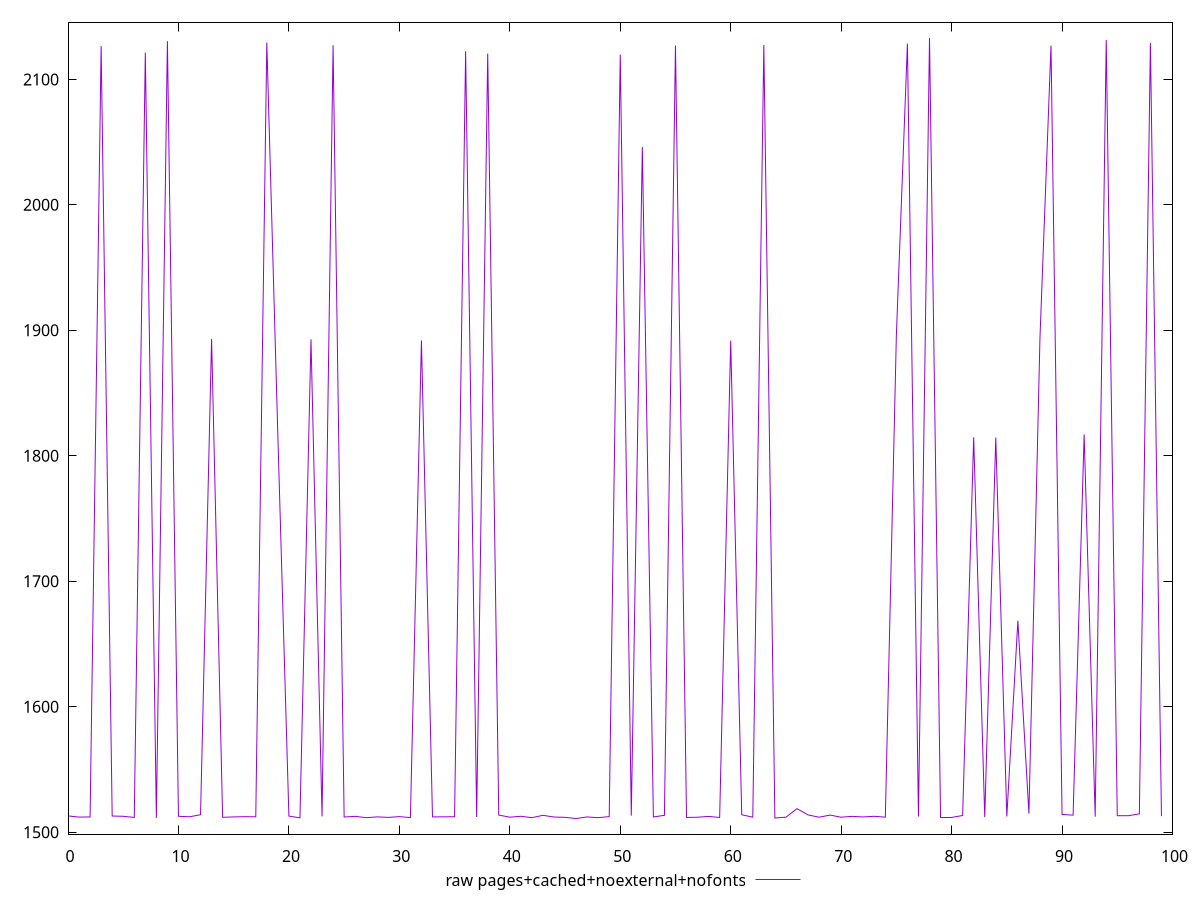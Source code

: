 $_rawPagesCachedNoexternalNofonts <<EOF
1513.0593999999999
1512.0866
1512.2259
2126.6214
1512.9381000000003
1512.7443000000003
1511.8172999999997
2121.3709499999995
1511.4309
2130.4859999999994
1512.7509
1512.3421
1513.9921000000002
1893.22595
1511.9251
1512.2347999999997
1512.4318999999996
1512.3045000000002
2129.3516999999997
1815.9347000000005
1512.8851
1511.4921
1892.7953000000002
1512.6342000000004
2127.2627
1512.15
1512.6938
1511.6163999999999
1512.2628
1511.8613999999998
1512.4816
1511.6892
1891.9693
1512.2257
1512.3172
1512.3538999999998
2122.4200499999997
1512.1799999999998
2120.5679499999997
1513.7192000000005
1512.0236
1512.7542
1511.6293999999998
1513.5113999999999
1512.1520000000003
1511.9171
1510.9593000000004
1512.2028
1511.6466
1512.4741000000001
2119.7993499999993
1513.2277
2046.19135
1512.2095
1513.5021
2126.9551
1511.8195
1511.9816999999998
1512.6465
1511.7713999999999
1891.7957000000004
1513.9760999999999
1512.0244999999995
2127.4813000000004
1511.3745
1512.0229
1518.8265999999999
1513.8384999999998
1512.0044
1513.6989000000003
1511.9937
1512.6826000000003
1512.1981
1512.7464
1512.0258
1896.188
2128.5037999999995
1512.4716999999998
2133.0600999999997
1511.7137000000002
1511.8069
1513.3737
1814.7948999999999
1512.0669999999998
1814.5832999999998
1512.5458999999996
1668.5891500000002
1514.8501999999999
1893.7748500000002
2126.90685
1514.2010000000002
1513.6525
1817.0710000000001
1512.4655000000002
2131.36665
1513.1921000000002
1513.1751
1514.6572999999999
2129.1182
1512.8313000000003
EOF
set key outside below
set terminal pngcairo
set output "report_00005_2020-11-02T22-26-11.212Z/first-contentful-paint/pages+cached+noexternal+nofonts//raw.png"
set yrange [1498.5172840000005:2145.5021159999997]
plot $_rawPagesCachedNoexternalNofonts title "raw pages+cached+noexternal+nofonts" with line ,